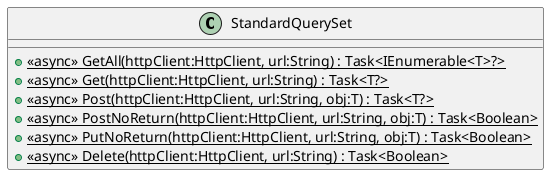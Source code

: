 @startuml
class StandardQuerySet {
    + {static} <<async>> GetAll(httpClient:HttpClient, url:String) : Task<IEnumerable<T>?>
    + {static} <<async>> Get(httpClient:HttpClient, url:String) : Task<T?>
    + {static} <<async>> Post(httpClient:HttpClient, url:String, obj:T) : Task<T?>
    + {static} <<async>> PostNoReturn(httpClient:HttpClient, url:String, obj:T) : Task<Boolean>
    + {static} <<async>> PutNoReturn(httpClient:HttpClient, url:String, obj:T) : Task<Boolean>
    + {static} <<async>> Delete(httpClient:HttpClient, url:String) : Task<Boolean>
}
@enduml
